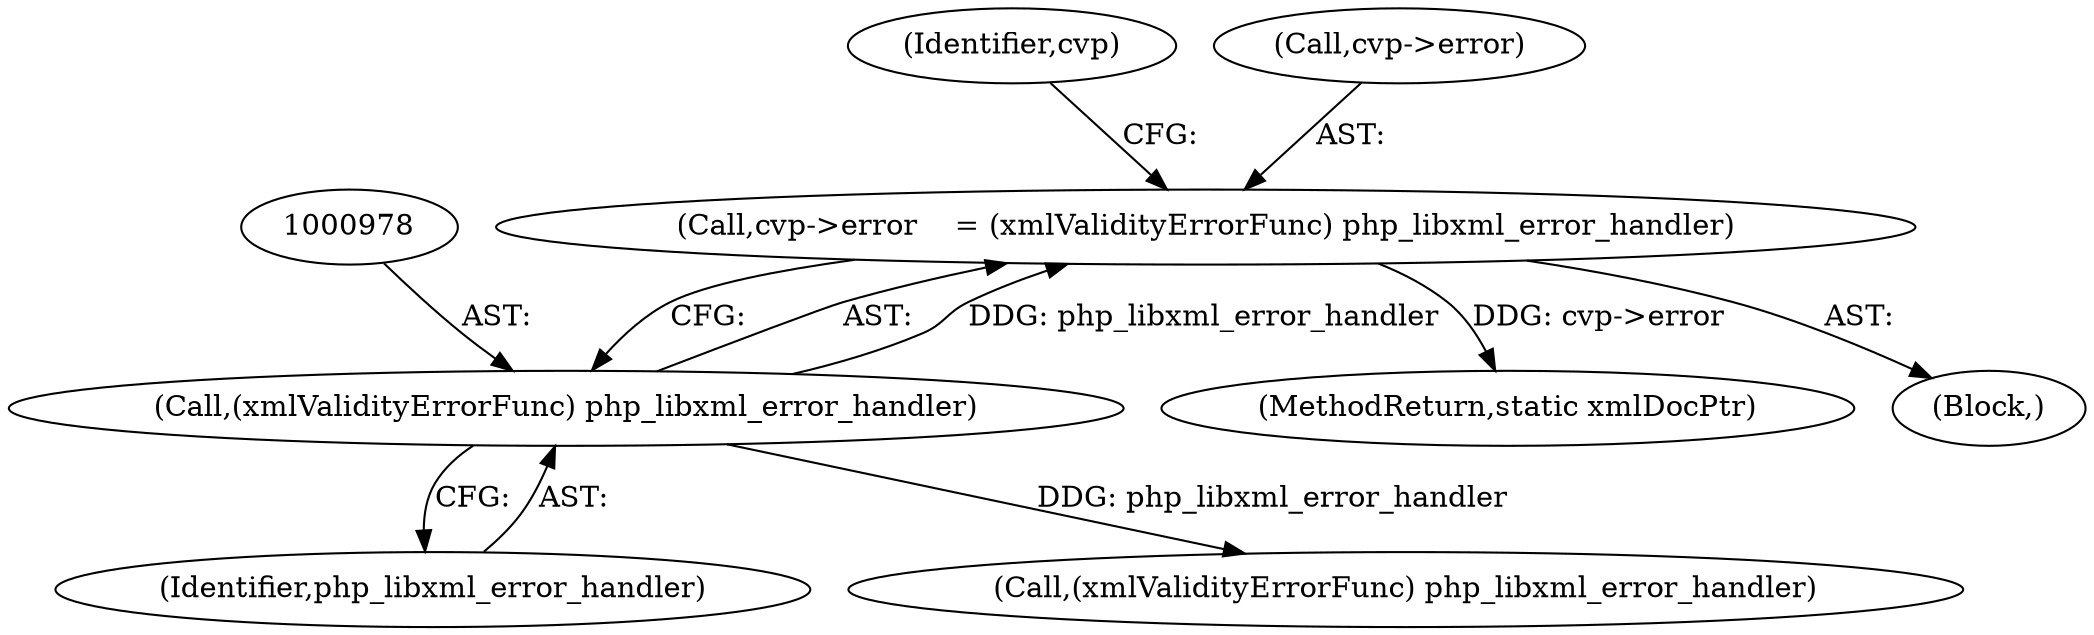 digraph "0_php_4435b9142ff9813845d5c97ab29a5d637bedb257@pointer" {
"1000973" [label="(Call,cvp->error    = (xmlValidityErrorFunc) php_libxml_error_handler)"];
"1000977" [label="(Call,(xmlValidityErrorFunc) php_libxml_error_handler)"];
"1000977" [label="(Call,(xmlValidityErrorFunc) php_libxml_error_handler)"];
"1000979" [label="(Identifier,php_libxml_error_handler)"];
"1001428" [label="(MethodReturn,static xmlDocPtr)"];
"1000973" [label="(Call,cvp->error    = (xmlValidityErrorFunc) php_libxml_error_handler)"];
"1000982" [label="(Identifier,cvp)"];
"1000974" [label="(Call,cvp->error)"];
"1000984" [label="(Call,(xmlValidityErrorFunc) php_libxml_error_handler)"];
"1000953" [label="(Block,)"];
"1000973" -> "1000953"  [label="AST: "];
"1000973" -> "1000977"  [label="CFG: "];
"1000974" -> "1000973"  [label="AST: "];
"1000977" -> "1000973"  [label="AST: "];
"1000982" -> "1000973"  [label="CFG: "];
"1000973" -> "1001428"  [label="DDG: cvp->error"];
"1000977" -> "1000973"  [label="DDG: php_libxml_error_handler"];
"1000977" -> "1000979"  [label="CFG: "];
"1000978" -> "1000977"  [label="AST: "];
"1000979" -> "1000977"  [label="AST: "];
"1000977" -> "1000984"  [label="DDG: php_libxml_error_handler"];
}
